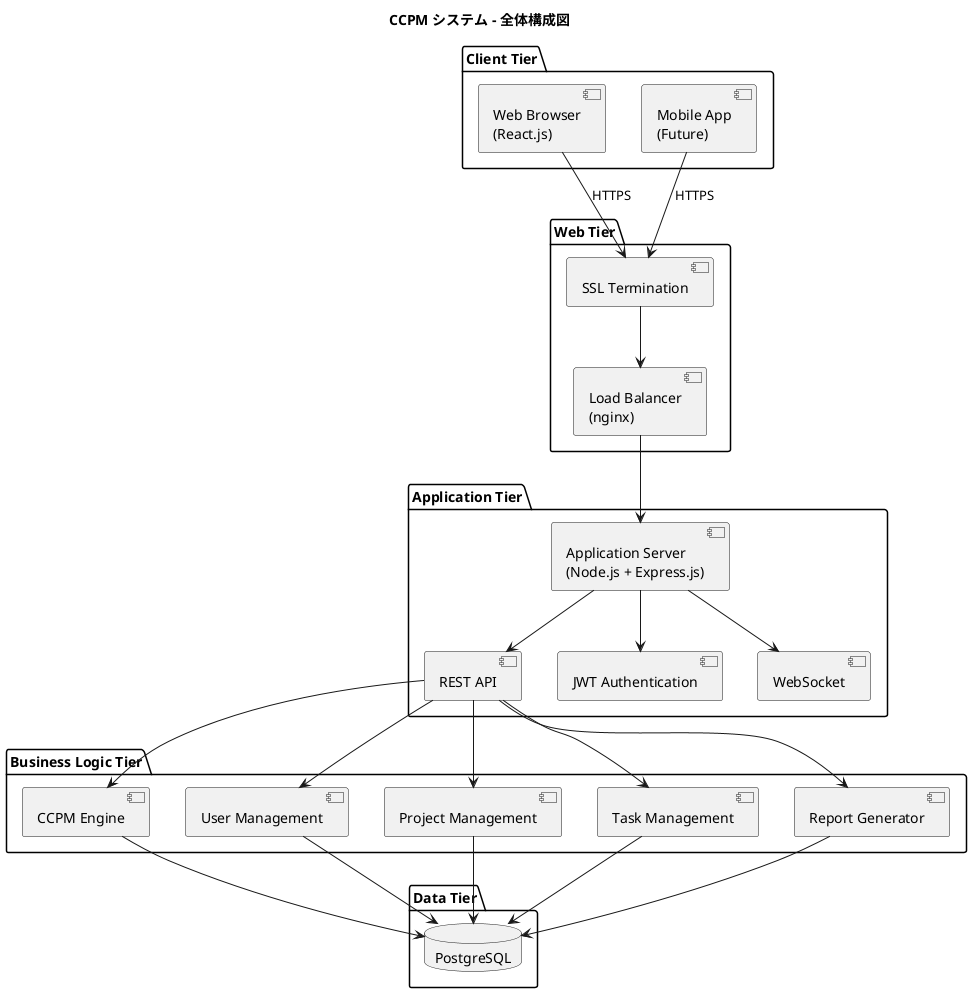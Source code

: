 @startuml System Architecture
title CCPM システム - 全体構成図

package "Client Tier" {
    [Web Browser\n(React.js)] as Browser
    [Mobile App\n(Future)] as Mobile
}

package "Web Tier" {
    [Load Balancer\n(nginx)] as LoadBalancer
    [SSL Termination] as SSL
}

package "Application Tier" {
    [Application Server\n(Node.js + Express.js)] as AppServer
    [REST API] as API
    [JWT Authentication] as JWT
    [WebSocket] as WS
}

package "Business Logic Tier" {
    [CCPM Engine] as CCPM
    [User Management] as UserMgmt
    [Project Management] as ProjectMgmt
    [Task Management] as TaskMgmt
    [Report Generator] as ReportGen
}

package "Data Tier" {
    database "PostgreSQL" as DB
}

Browser --> SSL : HTTPS
Mobile --> SSL : HTTPS
SSL --> LoadBalancer
LoadBalancer --> AppServer
AppServer --> API
AppServer --> JWT
AppServer --> WS

API --> CCPM
API --> UserMgmt
API --> ProjectMgmt
API --> TaskMgmt
API --> ReportGen

CCPM --> DB
UserMgmt --> DB
ProjectMgmt --> DB
TaskMgmt --> DB
ReportGen --> DB

@enduml